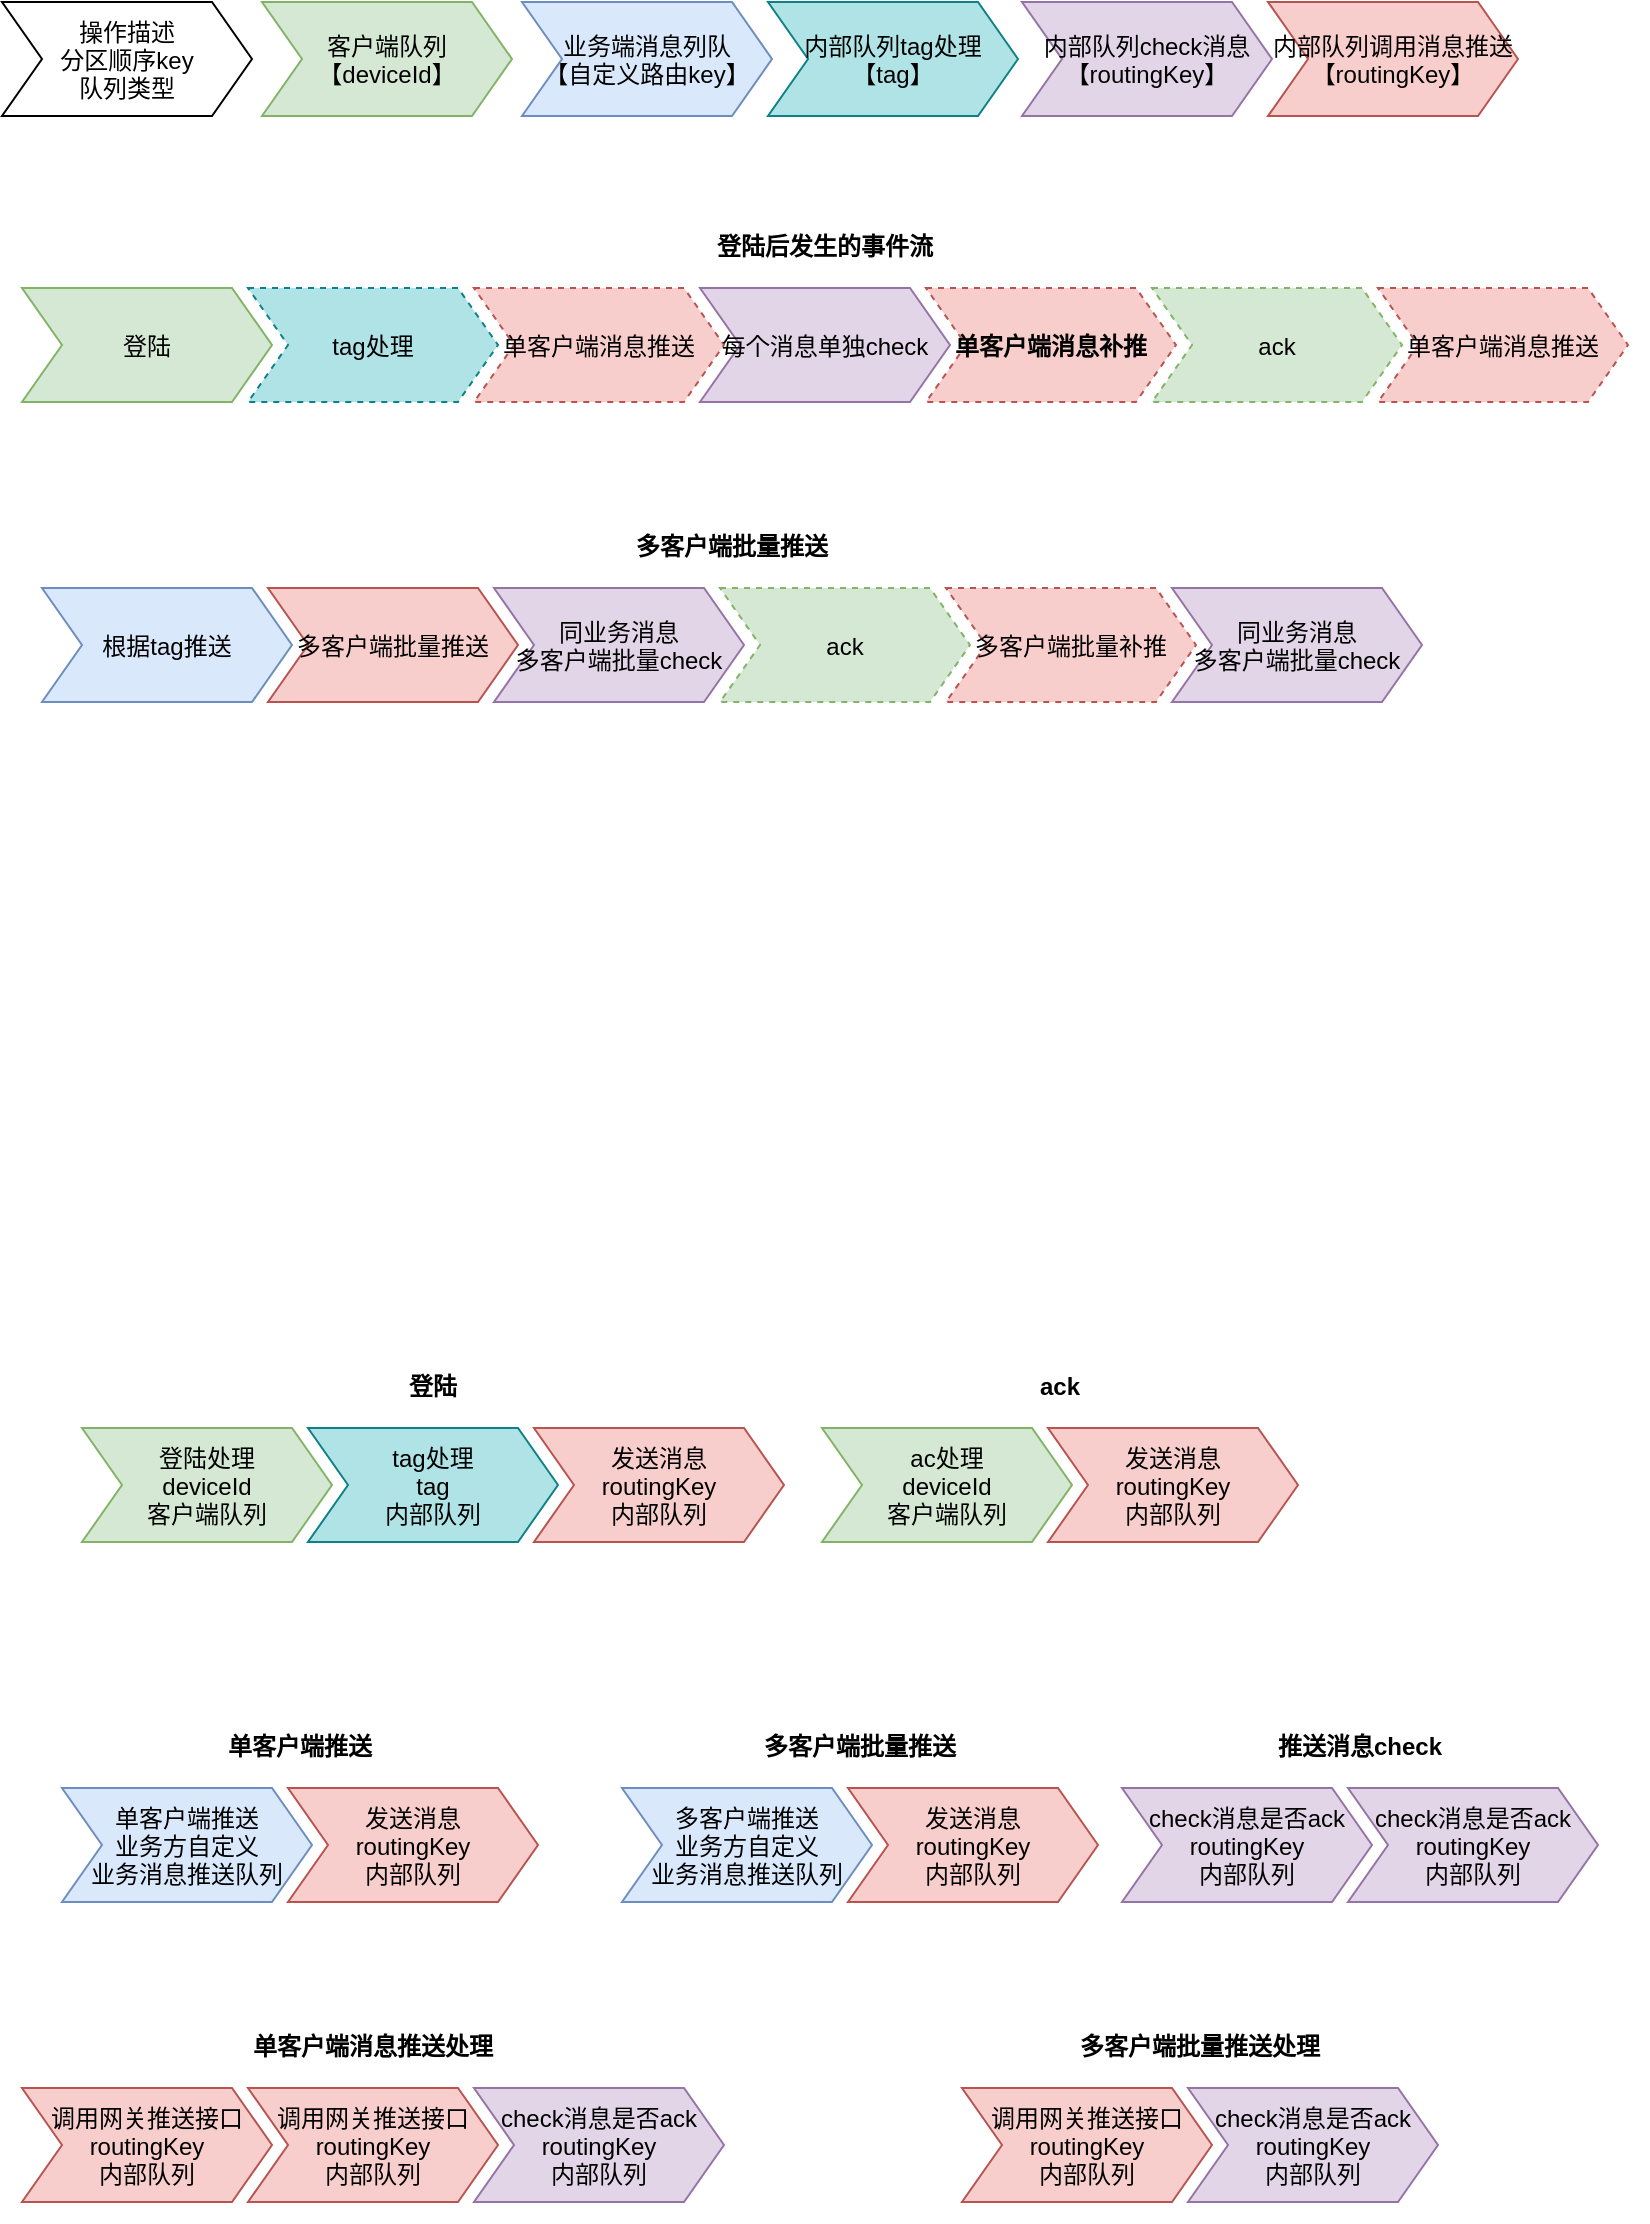 <mxfile version="14.8.3" type="github">
  <diagram id="GwmPb7Ibz57wvic6_5tl" name="第 1 页">
    <mxGraphModel dx="946" dy="571" grid="1" gridSize="10" guides="1" tooltips="1" connect="1" arrows="1" fold="1" page="1" pageScale="1" pageWidth="827" pageHeight="1169" math="0" shadow="0">
      <root>
        <mxCell id="0" />
        <mxCell id="1" parent="0" />
        <mxCell id="Sdfr6Uw5pjo_RGLUvj7r-1" value="登陆" style="swimlane;childLayout=stackLayout;horizontal=1;fillColor=none;horizontalStack=1;resizeParent=1;resizeParentMax=0;resizeLast=0;collapsible=0;strokeColor=none;stackBorder=10;stackSpacing=-12;resizable=1;align=center;points=[];fontColor=#000000;" parent="1" vertex="1">
          <mxGeometry x="40" y="720" width="371" height="100" as="geometry" />
        </mxCell>
        <mxCell id="Sdfr6Uw5pjo_RGLUvj7r-2" value="登陆处理&#xa;deviceId&#xa;客户端队列" style="shape=step;perimeter=stepPerimeter;fixedSize=1;points=[];fillColor=#d5e8d4;strokeColor=#82b366;" parent="Sdfr6Uw5pjo_RGLUvj7r-1" vertex="1">
          <mxGeometry x="10" y="33" width="125" height="57" as="geometry" />
        </mxCell>
        <mxCell id="Sdfr6Uw5pjo_RGLUvj7r-3" value="tag处理&#xa;tag&#xa;内部队列" style="shape=step;perimeter=stepPerimeter;fixedSize=1;points=[];fillColor=#b0e3e6;strokeColor=#0e8088;" parent="Sdfr6Uw5pjo_RGLUvj7r-1" vertex="1">
          <mxGeometry x="123" y="33" width="125" height="57" as="geometry" />
        </mxCell>
        <mxCell id="Sdfr6Uw5pjo_RGLUvj7r-4" value="发送消息&#xa;routingKey&#xa;内部队列" style="shape=step;perimeter=stepPerimeter;fixedSize=1;points=[];fillColor=#f8cecc;strokeColor=#b85450;" parent="Sdfr6Uw5pjo_RGLUvj7r-1" vertex="1">
          <mxGeometry x="236" y="33" width="125" height="57" as="geometry" />
        </mxCell>
        <mxCell id="Sdfr6Uw5pjo_RGLUvj7r-5" value="ack" style="swimlane;childLayout=stackLayout;horizontal=1;fillColor=none;horizontalStack=1;resizeParent=1;resizeParentMax=0;resizeLast=0;collapsible=0;strokeColor=none;stackBorder=10;stackSpacing=-12;resizable=1;align=center;points=[];fontColor=#000000;" parent="1" vertex="1">
          <mxGeometry x="410" y="720" width="258" height="100" as="geometry" />
        </mxCell>
        <mxCell id="Sdfr6Uw5pjo_RGLUvj7r-6" value="ac处理&#xa;deviceId&#xa;客户端队列" style="shape=step;perimeter=stepPerimeter;fixedSize=1;points=[];fillColor=#d5e8d4;strokeColor=#82b366;" parent="Sdfr6Uw5pjo_RGLUvj7r-5" vertex="1">
          <mxGeometry x="10" y="33" width="125" height="57" as="geometry" />
        </mxCell>
        <mxCell id="Sdfr6Uw5pjo_RGLUvj7r-8" value="发送消息&#xa;routingKey&#xa;内部队列" style="shape=step;perimeter=stepPerimeter;fixedSize=1;points=[];fillColor=#f8cecc;strokeColor=#b85450;" parent="Sdfr6Uw5pjo_RGLUvj7r-5" vertex="1">
          <mxGeometry x="123" y="33" width="125" height="57" as="geometry" />
        </mxCell>
        <mxCell id="Sdfr6Uw5pjo_RGLUvj7r-12" value="单客户端推送" style="swimlane;childLayout=stackLayout;horizontal=1;fillColor=none;horizontalStack=1;resizeParent=1;resizeParentMax=0;resizeLast=0;collapsible=0;strokeColor=none;stackBorder=10;stackSpacing=-12;resizable=1;align=center;points=[];fontColor=#000000;" parent="1" vertex="1">
          <mxGeometry x="30" y="900" width="258" height="100" as="geometry" />
        </mxCell>
        <mxCell id="Sdfr6Uw5pjo_RGLUvj7r-13" value="单客户端推送&#xa;业务方自定义&#xa;业务消息推送队列" style="shape=step;perimeter=stepPerimeter;fixedSize=1;points=[];fillColor=#dae8fc;strokeColor=#6c8ebf;" parent="Sdfr6Uw5pjo_RGLUvj7r-12" vertex="1">
          <mxGeometry x="10" y="33" width="125" height="57" as="geometry" />
        </mxCell>
        <mxCell id="Sdfr6Uw5pjo_RGLUvj7r-15" value="发送消息&#xa;routingKey&#xa;内部队列" style="shape=step;perimeter=stepPerimeter;fixedSize=1;points=[];fillColor=#f8cecc;strokeColor=#b85450;" parent="Sdfr6Uw5pjo_RGLUvj7r-12" vertex="1">
          <mxGeometry x="123" y="33" width="125" height="57" as="geometry" />
        </mxCell>
        <mxCell id="Sdfr6Uw5pjo_RGLUvj7r-16" value="多客户端批量推送" style="swimlane;childLayout=stackLayout;horizontal=1;fillColor=none;horizontalStack=1;resizeParent=1;resizeParentMax=0;resizeLast=0;collapsible=0;strokeColor=none;stackBorder=10;stackSpacing=-12;resizable=1;align=center;points=[];fontColor=#000000;" parent="1" vertex="1">
          <mxGeometry x="310" y="900" width="258" height="100" as="geometry" />
        </mxCell>
        <mxCell id="Sdfr6Uw5pjo_RGLUvj7r-17" value="多客户端推送&#xa;业务方自定义&#xa;业务消息推送队列" style="shape=step;perimeter=stepPerimeter;fixedSize=1;points=[];fillColor=#dae8fc;strokeColor=#6c8ebf;" parent="Sdfr6Uw5pjo_RGLUvj7r-16" vertex="1">
          <mxGeometry x="10" y="33" width="125" height="57" as="geometry" />
        </mxCell>
        <mxCell id="Sdfr6Uw5pjo_RGLUvj7r-18" value="发送消息&#xa;routingKey&#xa;内部队列" style="shape=step;perimeter=stepPerimeter;fixedSize=1;points=[];fillColor=#f8cecc;strokeColor=#b85450;" parent="Sdfr6Uw5pjo_RGLUvj7r-16" vertex="1">
          <mxGeometry x="123" y="33" width="125" height="57" as="geometry" />
        </mxCell>
        <mxCell id="Sdfr6Uw5pjo_RGLUvj7r-19" value="推送消息check" style="swimlane;childLayout=stackLayout;horizontal=1;fillColor=none;horizontalStack=1;resizeParent=1;resizeParentMax=0;resizeLast=0;collapsible=0;strokeColor=none;stackBorder=10;stackSpacing=-12;resizable=1;align=center;points=[];fontColor=#000000;" parent="1" vertex="1">
          <mxGeometry x="560" y="900" width="258" height="100" as="geometry" />
        </mxCell>
        <mxCell id="Sdfr6Uw5pjo_RGLUvj7r-22" value="check消息是否ack&#xa;routingKey&#xa;内部队列" style="shape=step;perimeter=stepPerimeter;fixedSize=1;points=[];fillColor=#e1d5e7;strokeColor=#9673a6;" parent="Sdfr6Uw5pjo_RGLUvj7r-19" vertex="1">
          <mxGeometry x="10" y="33" width="125" height="57" as="geometry" />
        </mxCell>
        <mxCell id="Sdfr6Uw5pjo_RGLUvj7r-23" value="check消息是否ack&#xa;routingKey&#xa;内部队列" style="shape=step;perimeter=stepPerimeter;fixedSize=1;points=[];fillColor=#e1d5e7;strokeColor=#9673a6;" parent="Sdfr6Uw5pjo_RGLUvj7r-19" vertex="1">
          <mxGeometry x="123" y="33" width="125" height="57" as="geometry" />
        </mxCell>
        <mxCell id="Sdfr6Uw5pjo_RGLUvj7r-24" value="单客户端消息推送处理" style="swimlane;childLayout=stackLayout;horizontal=1;fillColor=none;horizontalStack=1;resizeParent=1;resizeParentMax=0;resizeLast=0;collapsible=0;strokeColor=none;stackBorder=10;stackSpacing=-12;resizable=1;align=center;points=[];fontColor=#000000;" parent="1" vertex="1">
          <mxGeometry x="10" y="1050" width="371" height="100" as="geometry" />
        </mxCell>
        <mxCell id="Sdfr6Uw5pjo_RGLUvj7r-25" value="调用网关推送接口&#xa;routingKey&#xa;内部队列" style="shape=step;perimeter=stepPerimeter;fixedSize=1;points=[];fillColor=#f8cecc;strokeColor=#b85450;" parent="Sdfr6Uw5pjo_RGLUvj7r-24" vertex="1">
          <mxGeometry x="10" y="33" width="125" height="57" as="geometry" />
        </mxCell>
        <mxCell id="Sdfr6Uw5pjo_RGLUvj7r-26" value="调用网关推送接口&#xa;routingKey&#xa;内部队列" style="shape=step;perimeter=stepPerimeter;fixedSize=1;points=[];fillColor=#f8cecc;strokeColor=#b85450;" parent="Sdfr6Uw5pjo_RGLUvj7r-24" vertex="1">
          <mxGeometry x="123" y="33" width="125" height="57" as="geometry" />
        </mxCell>
        <mxCell id="Sdfr6Uw5pjo_RGLUvj7r-30" value="check消息是否ack&#xa;routingKey&#xa;内部队列" style="shape=step;perimeter=stepPerimeter;fixedSize=1;points=[];fillColor=#e1d5e7;strokeColor=#9673a6;" parent="Sdfr6Uw5pjo_RGLUvj7r-24" vertex="1">
          <mxGeometry x="236" y="33" width="125" height="57" as="geometry" />
        </mxCell>
        <mxCell id="Sdfr6Uw5pjo_RGLUvj7r-27" value="多客户端批量推送处理" style="swimlane;childLayout=stackLayout;horizontal=1;fillColor=none;horizontalStack=1;resizeParent=1;resizeParentMax=0;resizeLast=0;collapsible=0;strokeColor=none;stackBorder=10;stackSpacing=-12;resizable=1;align=center;points=[];fontColor=#000000;" parent="1" vertex="1">
          <mxGeometry x="480" y="1050" width="258" height="100" as="geometry" />
        </mxCell>
        <mxCell id="Sdfr6Uw5pjo_RGLUvj7r-28" value="调用网关推送接口&#xa;routingKey&#xa;内部队列" style="shape=step;perimeter=stepPerimeter;fixedSize=1;points=[];fillColor=#f8cecc;strokeColor=#b85450;" parent="Sdfr6Uw5pjo_RGLUvj7r-27" vertex="1">
          <mxGeometry x="10" y="33" width="125" height="57" as="geometry" />
        </mxCell>
        <mxCell id="Sdfr6Uw5pjo_RGLUvj7r-29" value="check消息是否ack&#xa;routingKey&#xa;内部队列" style="shape=step;perimeter=stepPerimeter;fixedSize=1;points=[];fillColor=#e1d5e7;strokeColor=#9673a6;" parent="Sdfr6Uw5pjo_RGLUvj7r-27" vertex="1">
          <mxGeometry x="123" y="33" width="125" height="57" as="geometry" />
        </mxCell>
        <mxCell id="Sdfr6Uw5pjo_RGLUvj7r-34" value="操作描述&#xa;分区顺序key&#xa;队列类型" style="shape=step;perimeter=stepPerimeter;fixedSize=1;points=[];" parent="1" vertex="1">
          <mxGeometry x="10" y="40" width="125" height="57" as="geometry" />
        </mxCell>
        <mxCell id="Sdfr6Uw5pjo_RGLUvj7r-35" value="客户端队列&#xa;【deviceId】" style="shape=step;perimeter=stepPerimeter;fixedSize=1;points=[];fillColor=#d5e8d4;strokeColor=#82b366;" parent="1" vertex="1">
          <mxGeometry x="140" y="40" width="125" height="57" as="geometry" />
        </mxCell>
        <mxCell id="Sdfr6Uw5pjo_RGLUvj7r-36" value="业务端消息列队&#xa;【自定义路由key】" style="shape=step;perimeter=stepPerimeter;fixedSize=1;points=[];fillColor=#dae8fc;strokeColor=#6c8ebf;" parent="1" vertex="1">
          <mxGeometry x="270" y="40" width="125" height="57" as="geometry" />
        </mxCell>
        <mxCell id="Sdfr6Uw5pjo_RGLUvj7r-37" value="内部队列tag处理&#xa;【tag】" style="shape=step;perimeter=stepPerimeter;fixedSize=1;points=[];fillColor=#b0e3e6;strokeColor=#0e8088;" parent="1" vertex="1">
          <mxGeometry x="393" y="40" width="125" height="57" as="geometry" />
        </mxCell>
        <mxCell id="Sdfr6Uw5pjo_RGLUvj7r-38" value="内部队列check消息&#xa;【routingKey】" style="shape=step;perimeter=stepPerimeter;fixedSize=1;points=[];fillColor=#e1d5e7;strokeColor=#9673a6;" parent="1" vertex="1">
          <mxGeometry x="520" y="40" width="125" height="57" as="geometry" />
        </mxCell>
        <mxCell id="Sdfr6Uw5pjo_RGLUvj7r-39" value="内部队列调用消息推送&#xa;【routingKey】" style="shape=step;perimeter=stepPerimeter;fixedSize=1;points=[];fillColor=#f8cecc;strokeColor=#b85450;" parent="1" vertex="1">
          <mxGeometry x="643" y="40" width="125" height="57" as="geometry" />
        </mxCell>
        <mxCell id="iLvC9soJB6Gf_nAOhtov-11" value="登陆后发生的事件流" style="swimlane;childLayout=stackLayout;horizontal=1;fillColor=none;horizontalStack=1;resizeParent=1;resizeParentMax=0;resizeLast=0;collapsible=0;strokeColor=none;stackBorder=10;stackSpacing=-12;resizable=1;align=center;points=[];fontColor=#000000;" parent="1" vertex="1">
          <mxGeometry x="10" y="150" width="823" height="100" as="geometry" />
        </mxCell>
        <mxCell id="iLvC9soJB6Gf_nAOhtov-12" value="登陆" style="shape=step;perimeter=stepPerimeter;fixedSize=1;points=[];fillColor=#d5e8d4;strokeColor=#82b366;" parent="iLvC9soJB6Gf_nAOhtov-11" vertex="1">
          <mxGeometry x="10" y="33" width="125" height="57" as="geometry" />
        </mxCell>
        <mxCell id="iLvC9soJB6Gf_nAOhtov-13" value="tag处理" style="shape=step;perimeter=stepPerimeter;fixedSize=1;points=[];fillColor=#b0e3e6;strokeColor=#0e8088;dashed=1;" parent="iLvC9soJB6Gf_nAOhtov-11" vertex="1">
          <mxGeometry x="123" y="33" width="125" height="57" as="geometry" />
        </mxCell>
        <mxCell id="iLvC9soJB6Gf_nAOhtov-14" value="单客户端消息推送" style="shape=step;perimeter=stepPerimeter;fixedSize=1;points=[];fillColor=#f8cecc;strokeColor=#b85450;dashed=1;" parent="iLvC9soJB6Gf_nAOhtov-11" vertex="1">
          <mxGeometry x="236" y="33" width="125" height="57" as="geometry" />
        </mxCell>
        <mxCell id="iLvC9soJB6Gf_nAOhtov-15" value="每个消息单独check" style="shape=step;perimeter=stepPerimeter;fixedSize=1;points=[];fillColor=#e1d5e7;strokeColor=#9673a6;" parent="iLvC9soJB6Gf_nAOhtov-11" vertex="1">
          <mxGeometry x="349" y="33" width="125" height="57" as="geometry" />
        </mxCell>
        <mxCell id="iLvC9soJB6Gf_nAOhtov-16" value="单客户端消息补推" style="shape=step;perimeter=stepPerimeter;fixedSize=1;points=[];fillColor=#f8cecc;strokeColor=#b85450;dashed=1;fontStyle=1" parent="iLvC9soJB6Gf_nAOhtov-11" vertex="1">
          <mxGeometry x="462" y="33" width="125" height="57" as="geometry" />
        </mxCell>
        <mxCell id="iLvC9soJB6Gf_nAOhtov-17" value="ack" style="shape=step;perimeter=stepPerimeter;fixedSize=1;points=[];fillColor=#d5e8d4;strokeColor=#82b366;dashed=1;" parent="iLvC9soJB6Gf_nAOhtov-11" vertex="1">
          <mxGeometry x="575" y="33" width="125" height="57" as="geometry" />
        </mxCell>
        <mxCell id="iLvC9soJB6Gf_nAOhtov-19" value="单客户端消息推送" style="shape=step;perimeter=stepPerimeter;fixedSize=1;points=[];fillColor=#f8cecc;strokeColor=#b85450;dashed=1;" parent="iLvC9soJB6Gf_nAOhtov-11" vertex="1">
          <mxGeometry x="688" y="33" width="125" height="57" as="geometry" />
        </mxCell>
        <mxCell id="iLvC9soJB6Gf_nAOhtov-20" value="多客户端批量推送" style="swimlane;childLayout=stackLayout;horizontal=1;fillColor=none;horizontalStack=1;resizeParent=1;resizeParentMax=0;resizeLast=0;collapsible=0;strokeColor=none;stackBorder=10;stackSpacing=-12;resizable=1;align=center;points=[];fontColor=#000000;" parent="1" vertex="1">
          <mxGeometry x="20" y="300" width="710" height="100" as="geometry" />
        </mxCell>
        <mxCell id="iLvC9soJB6Gf_nAOhtov-21" value="根据tag推送" style="shape=step;perimeter=stepPerimeter;fixedSize=1;points=[];fillColor=#dae8fc;strokeColor=#6c8ebf;" parent="iLvC9soJB6Gf_nAOhtov-20" vertex="1">
          <mxGeometry x="10" y="33" width="125" height="57" as="geometry" />
        </mxCell>
        <mxCell id="iLvC9soJB6Gf_nAOhtov-22" value="多客户端批量推送" style="shape=step;perimeter=stepPerimeter;fixedSize=1;points=[];fillColor=#f8cecc;strokeColor=#b85450;" parent="iLvC9soJB6Gf_nAOhtov-20" vertex="1">
          <mxGeometry x="123" y="33" width="125" height="57" as="geometry" />
        </mxCell>
        <mxCell id="iLvC9soJB6Gf_nAOhtov-23" value="同业务消息&#xa;多客户端批量check" style="shape=step;perimeter=stepPerimeter;fixedSize=1;points=[];fillColor=#e1d5e7;strokeColor=#9673a6;" parent="iLvC9soJB6Gf_nAOhtov-20" vertex="1">
          <mxGeometry x="236" y="33" width="125" height="57" as="geometry" />
        </mxCell>
        <mxCell id="iLvC9soJB6Gf_nAOhtov-24" value="ack" style="shape=step;perimeter=stepPerimeter;fixedSize=1;points=[];fillColor=#d5e8d4;strokeColor=#82b366;dashed=1;" parent="iLvC9soJB6Gf_nAOhtov-20" vertex="1">
          <mxGeometry x="349" y="33" width="125" height="57" as="geometry" />
        </mxCell>
        <mxCell id="iLvC9soJB6Gf_nAOhtov-25" value="多客户端批量补推" style="shape=step;perimeter=stepPerimeter;fixedSize=1;points=[];fillColor=#f8cecc;strokeColor=#b85450;dashed=1;" parent="iLvC9soJB6Gf_nAOhtov-20" vertex="1">
          <mxGeometry x="462" y="33" width="125" height="57" as="geometry" />
        </mxCell>
        <mxCell id="iLvC9soJB6Gf_nAOhtov-26" value="同业务消息&#xa;多客户端批量check" style="shape=step;perimeter=stepPerimeter;fixedSize=1;points=[];fillColor=#e1d5e7;strokeColor=#9673a6;" parent="iLvC9soJB6Gf_nAOhtov-20" vertex="1">
          <mxGeometry x="575" y="33" width="125" height="57" as="geometry" />
        </mxCell>
      </root>
    </mxGraphModel>
  </diagram>
</mxfile>

